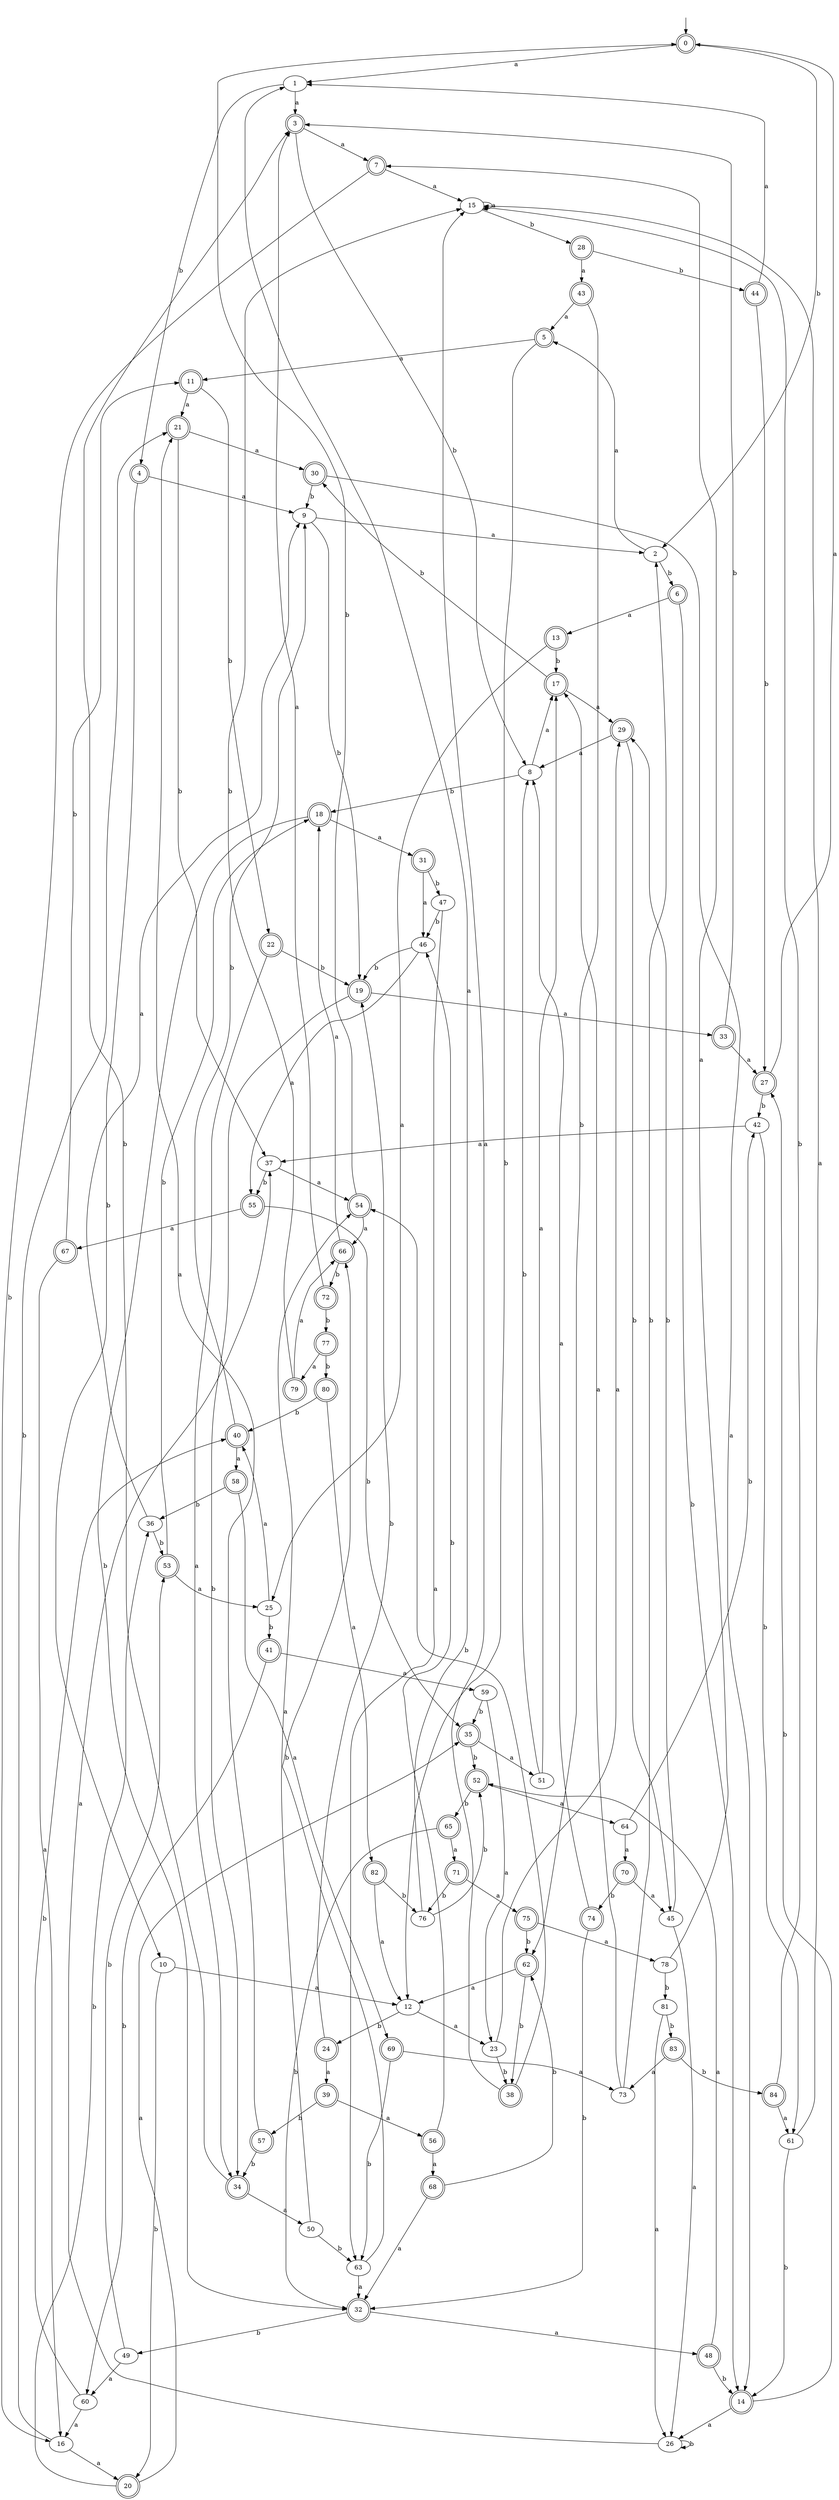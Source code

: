 digraph RandomDFA {
  __start0 [label="", shape=none];
  __start0 -> 0 [label=""];
  0 [shape=circle] [shape=doublecircle]
  0 -> 1 [label="a"]
  0 -> 2 [label="b"]
  1
  1 -> 3 [label="a"]
  1 -> 4 [label="b"]
  2
  2 -> 5 [label="a"]
  2 -> 6 [label="b"]
  3 [shape=doublecircle]
  3 -> 7 [label="a"]
  3 -> 8 [label="b"]
  4 [shape=doublecircle]
  4 -> 9 [label="a"]
  4 -> 10 [label="b"]
  5 [shape=doublecircle]
  5 -> 11 [label="a"]
  5 -> 12 [label="b"]
  6 [shape=doublecircle]
  6 -> 13 [label="a"]
  6 -> 14 [label="b"]
  7 [shape=doublecircle]
  7 -> 15 [label="a"]
  7 -> 16 [label="b"]
  8
  8 -> 17 [label="a"]
  8 -> 18 [label="b"]
  9
  9 -> 2 [label="a"]
  9 -> 19 [label="b"]
  10
  10 -> 12 [label="a"]
  10 -> 20 [label="b"]
  11 [shape=doublecircle]
  11 -> 21 [label="a"]
  11 -> 22 [label="b"]
  12
  12 -> 23 [label="a"]
  12 -> 24 [label="b"]
  13 [shape=doublecircle]
  13 -> 25 [label="a"]
  13 -> 17 [label="b"]
  14 [shape=doublecircle]
  14 -> 26 [label="a"]
  14 -> 27 [label="b"]
  15
  15 -> 15 [label="a"]
  15 -> 28 [label="b"]
  16
  16 -> 20 [label="a"]
  16 -> 21 [label="b"]
  17 [shape=doublecircle]
  17 -> 29 [label="a"]
  17 -> 30 [label="b"]
  18 [shape=doublecircle]
  18 -> 31 [label="a"]
  18 -> 32 [label="b"]
  19 [shape=doublecircle]
  19 -> 33 [label="a"]
  19 -> 34 [label="b"]
  20 [shape=doublecircle]
  20 -> 35 [label="a"]
  20 -> 36 [label="b"]
  21 [shape=doublecircle]
  21 -> 30 [label="a"]
  21 -> 37 [label="b"]
  22 [shape=doublecircle]
  22 -> 34 [label="a"]
  22 -> 19 [label="b"]
  23
  23 -> 29 [label="a"]
  23 -> 38 [label="b"]
  24 [shape=doublecircle]
  24 -> 39 [label="a"]
  24 -> 19 [label="b"]
  25
  25 -> 40 [label="a"]
  25 -> 41 [label="b"]
  26
  26 -> 37 [label="a"]
  26 -> 26 [label="b"]
  27 [shape=doublecircle]
  27 -> 0 [label="a"]
  27 -> 42 [label="b"]
  28 [shape=doublecircle]
  28 -> 43 [label="a"]
  28 -> 44 [label="b"]
  29 [shape=doublecircle]
  29 -> 8 [label="a"]
  29 -> 45 [label="b"]
  30 [shape=doublecircle]
  30 -> 14 [label="a"]
  30 -> 9 [label="b"]
  31 [shape=doublecircle]
  31 -> 46 [label="a"]
  31 -> 47 [label="b"]
  32 [shape=doublecircle]
  32 -> 48 [label="a"]
  32 -> 49 [label="b"]
  33 [shape=doublecircle]
  33 -> 27 [label="a"]
  33 -> 3 [label="b"]
  34 [shape=doublecircle]
  34 -> 50 [label="a"]
  34 -> 3 [label="b"]
  35 [shape=doublecircle]
  35 -> 51 [label="a"]
  35 -> 52 [label="b"]
  36
  36 -> 9 [label="a"]
  36 -> 53 [label="b"]
  37
  37 -> 54 [label="a"]
  37 -> 55 [label="b"]
  38 [shape=doublecircle]
  38 -> 15 [label="a"]
  38 -> 54 [label="b"]
  39 [shape=doublecircle]
  39 -> 56 [label="a"]
  39 -> 57 [label="b"]
  40 [shape=doublecircle]
  40 -> 58 [label="a"]
  40 -> 9 [label="b"]
  41 [shape=doublecircle]
  41 -> 59 [label="a"]
  41 -> 60 [label="b"]
  42
  42 -> 37 [label="a"]
  42 -> 61 [label="b"]
  43 [shape=doublecircle]
  43 -> 5 [label="a"]
  43 -> 62 [label="b"]
  44 [shape=doublecircle]
  44 -> 1 [label="a"]
  44 -> 27 [label="b"]
  45
  45 -> 26 [label="a"]
  45 -> 29 [label="b"]
  46
  46 -> 55 [label="a"]
  46 -> 19 [label="b"]
  47
  47 -> 63 [label="a"]
  47 -> 46 [label="b"]
  48 [shape=doublecircle]
  48 -> 52 [label="a"]
  48 -> 14 [label="b"]
  49
  49 -> 60 [label="a"]
  49 -> 53 [label="b"]
  50
  50 -> 54 [label="a"]
  50 -> 63 [label="b"]
  51
  51 -> 17 [label="a"]
  51 -> 8 [label="b"]
  52 [shape=doublecircle]
  52 -> 64 [label="a"]
  52 -> 65 [label="b"]
  53 [shape=doublecircle]
  53 -> 25 [label="a"]
  53 -> 18 [label="b"]
  54 [shape=doublecircle]
  54 -> 66 [label="a"]
  54 -> 0 [label="b"]
  55 [shape=doublecircle]
  55 -> 67 [label="a"]
  55 -> 35 [label="b"]
  56 [shape=doublecircle]
  56 -> 68 [label="a"]
  56 -> 46 [label="b"]
  57 [shape=doublecircle]
  57 -> 21 [label="a"]
  57 -> 34 [label="b"]
  58 [shape=doublecircle]
  58 -> 69 [label="a"]
  58 -> 36 [label="b"]
  59
  59 -> 23 [label="a"]
  59 -> 35 [label="b"]
  60
  60 -> 16 [label="a"]
  60 -> 40 [label="b"]
  61
  61 -> 15 [label="a"]
  61 -> 14 [label="b"]
  62 [shape=doublecircle]
  62 -> 12 [label="a"]
  62 -> 38 [label="b"]
  63
  63 -> 32 [label="a"]
  63 -> 66 [label="b"]
  64
  64 -> 70 [label="a"]
  64 -> 42 [label="b"]
  65 [shape=doublecircle]
  65 -> 71 [label="a"]
  65 -> 32 [label="b"]
  66 [shape=doublecircle]
  66 -> 18 [label="a"]
  66 -> 72 [label="b"]
  67 [shape=doublecircle]
  67 -> 16 [label="a"]
  67 -> 11 [label="b"]
  68 [shape=doublecircle]
  68 -> 32 [label="a"]
  68 -> 62 [label="b"]
  69 [shape=doublecircle]
  69 -> 73 [label="a"]
  69 -> 63 [label="b"]
  70 [shape=doublecircle]
  70 -> 45 [label="a"]
  70 -> 74 [label="b"]
  71 [shape=doublecircle]
  71 -> 75 [label="a"]
  71 -> 76 [label="b"]
  72 [shape=doublecircle]
  72 -> 3 [label="a"]
  72 -> 77 [label="b"]
  73
  73 -> 17 [label="a"]
  73 -> 2 [label="b"]
  74 [shape=doublecircle]
  74 -> 8 [label="a"]
  74 -> 32 [label="b"]
  75 [shape=doublecircle]
  75 -> 78 [label="a"]
  75 -> 62 [label="b"]
  76
  76 -> 1 [label="a"]
  76 -> 52 [label="b"]
  77 [shape=doublecircle]
  77 -> 79 [label="a"]
  77 -> 80 [label="b"]
  78
  78 -> 7 [label="a"]
  78 -> 81 [label="b"]
  79 [shape=doublecircle]
  79 -> 66 [label="a"]
  79 -> 15 [label="b"]
  80 [shape=doublecircle]
  80 -> 82 [label="a"]
  80 -> 40 [label="b"]
  81
  81 -> 26 [label="a"]
  81 -> 83 [label="b"]
  82 [shape=doublecircle]
  82 -> 12 [label="a"]
  82 -> 76 [label="b"]
  83 [shape=doublecircle]
  83 -> 73 [label="a"]
  83 -> 84 [label="b"]
  84 [shape=doublecircle]
  84 -> 61 [label="a"]
  84 -> 15 [label="b"]
}
